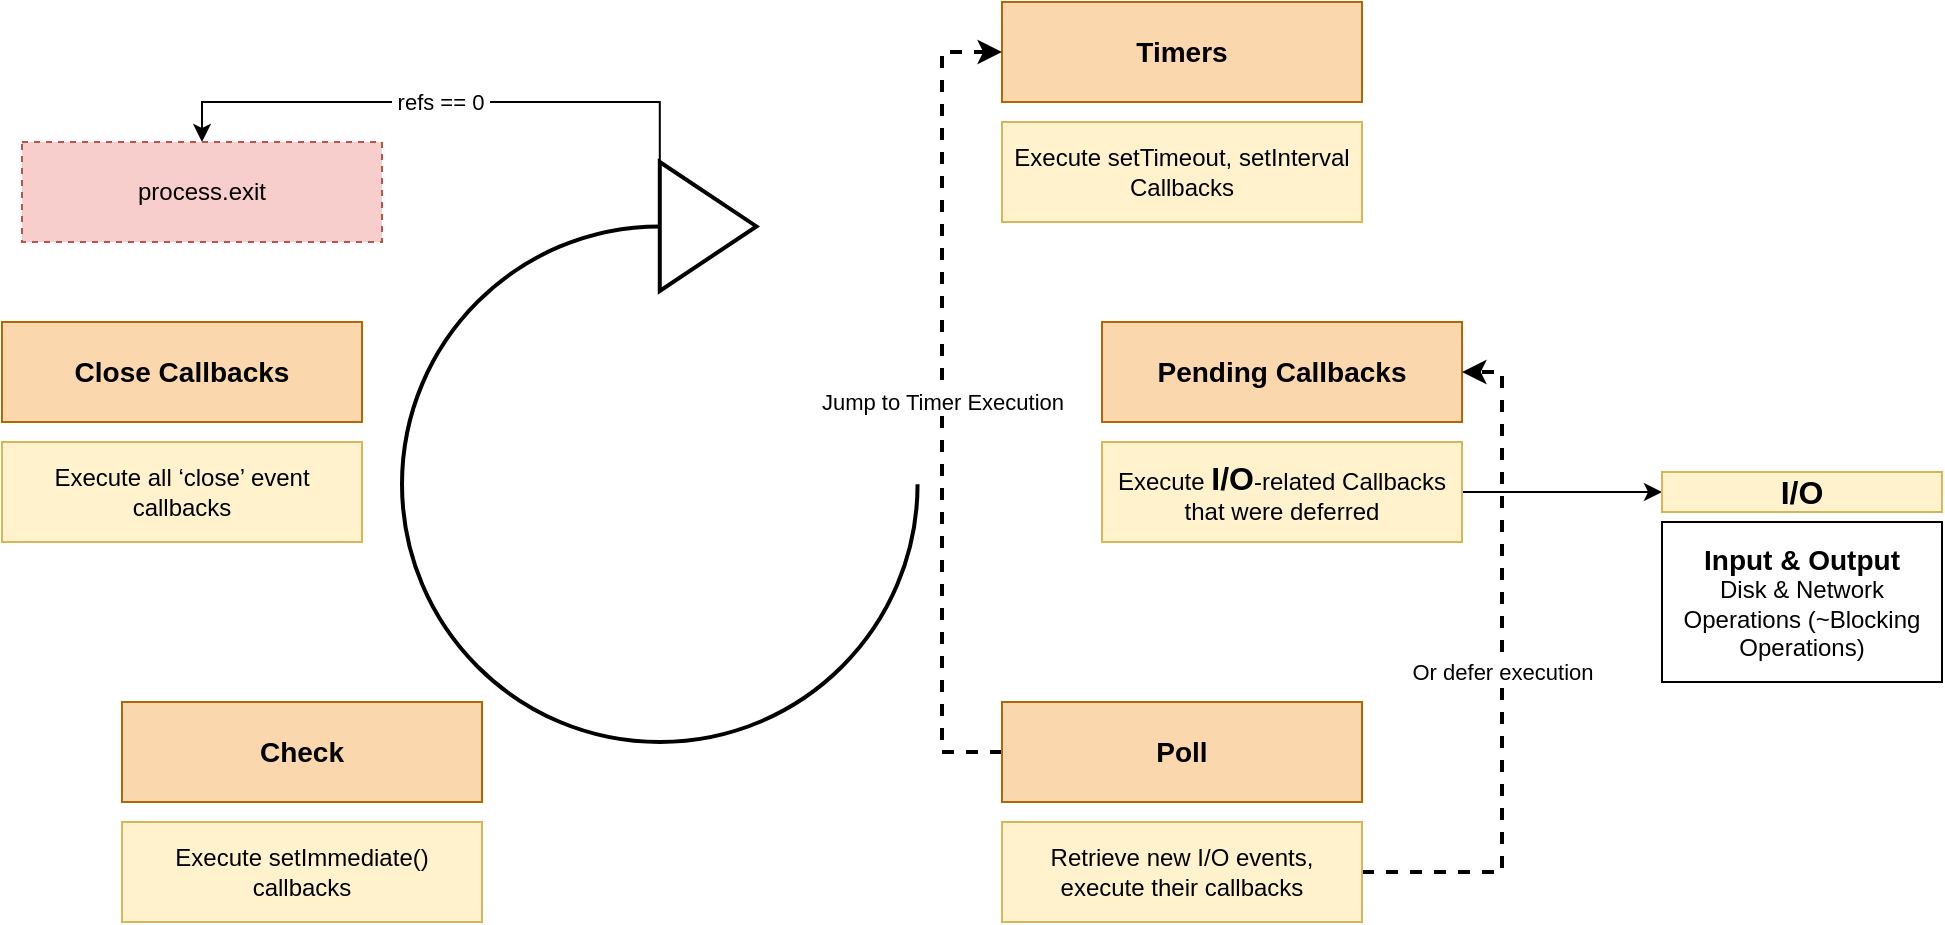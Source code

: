 <mxfile version="22.1.16" type="device">
  <diagram name="Page-1" id="1nsFzZwZqvBiQVmtA_--">
    <mxGraphModel dx="1084" dy="951" grid="1" gridSize="10" guides="1" tooltips="1" connect="1" arrows="1" fold="1" page="1" pageScale="1" pageWidth="850" pageHeight="1100" math="0" shadow="0">
      <root>
        <mxCell id="0" />
        <mxCell id="1" parent="0" />
        <mxCell id="LI2dPMh4kYfaXZQKP3Ya-19" value="&amp;nbsp;refs == 0&amp;nbsp;" style="edgeStyle=orthogonalEdgeStyle;rounded=0;orthogonalLoop=1;jettySize=auto;html=1;entryX=0.5;entryY=0;entryDx=0;entryDy=0;" edge="1" parent="1" source="LI2dPMh4kYfaXZQKP3Ya-2" target="LI2dPMh4kYfaXZQKP3Ya-5">
          <mxGeometry relative="1" as="geometry">
            <Array as="points">
              <mxPoint x="469" y="220" />
              <mxPoint x="240" y="220" />
            </Array>
          </mxGeometry>
        </mxCell>
        <mxCell id="LI2dPMh4kYfaXZQKP3Ya-2" value="" style="html=1;verticalLabelPosition=bottom;align=center;labelBackgroundColor=#ffffff;verticalAlign=top;strokeWidth=2;strokeColor=#000000;shadow=0;dashed=0;shape=mxgraph.ios7.icons.reload;" vertex="1" parent="1">
          <mxGeometry x="340" y="250" width="257.78" height="290" as="geometry" />
        </mxCell>
        <mxCell id="LI2dPMh4kYfaXZQKP3Ya-22" style="edgeStyle=orthogonalEdgeStyle;rounded=0;orthogonalLoop=1;jettySize=auto;html=1;entryX=0;entryY=0.5;entryDx=0;entryDy=0;" edge="1" parent="1" source="LI2dPMh4kYfaXZQKP3Ya-4" target="LI2dPMh4kYfaXZQKP3Ya-21">
          <mxGeometry relative="1" as="geometry" />
        </mxCell>
        <mxCell id="LI2dPMh4kYfaXZQKP3Ya-4" value="Execute &lt;b&gt;&lt;font style=&quot;font-size: 16px;&quot;&gt;I/O&lt;/font&gt;&lt;/b&gt;-related Callbacks that were deferred" style="rounded=0;whiteSpace=wrap;html=1;fillColor=#fff2cc;strokeColor=#d6b656;" vertex="1" parent="1">
          <mxGeometry x="690" y="390" width="180" height="50" as="geometry" />
        </mxCell>
        <mxCell id="LI2dPMh4kYfaXZQKP3Ya-5" value="process.exit" style="rounded=0;whiteSpace=wrap;html=1;fillColor=#f8cecc;strokeColor=#b85450;dashed=1;" vertex="1" parent="1">
          <mxGeometry x="150" y="240" width="180" height="50" as="geometry" />
        </mxCell>
        <mxCell id="LI2dPMh4kYfaXZQKP3Ya-6" value="Pending Callbacks" style="rounded=0;whiteSpace=wrap;html=1;fillColor=#fad7ac;strokeColor=#b46504;fontSize=14;fontStyle=1" vertex="1" parent="1">
          <mxGeometry x="690" y="330" width="180" height="50" as="geometry" />
        </mxCell>
        <mxCell id="LI2dPMh4kYfaXZQKP3Ya-7" value="Execute setTimeout, setInterval Callbacks" style="rounded=0;whiteSpace=wrap;html=1;fillColor=#fff2cc;strokeColor=#d6b656;" vertex="1" parent="1">
          <mxGeometry x="640" y="230" width="180" height="50" as="geometry" />
        </mxCell>
        <mxCell id="LI2dPMh4kYfaXZQKP3Ya-8" value="Timers" style="rounded=0;whiteSpace=wrap;html=1;fillColor=#fad7ac;strokeColor=#b46504;fontSize=14;fontStyle=1" vertex="1" parent="1">
          <mxGeometry x="640" y="170" width="180" height="50" as="geometry" />
        </mxCell>
        <mxCell id="LI2dPMh4kYfaXZQKP3Ya-15" value="Or defer execution" style="edgeStyle=orthogonalEdgeStyle;rounded=0;orthogonalLoop=1;jettySize=auto;html=1;entryX=1;entryY=0.5;entryDx=0;entryDy=0;dashed=1;strokeWidth=2;" edge="1" parent="1" source="LI2dPMh4kYfaXZQKP3Ya-9" target="LI2dPMh4kYfaXZQKP3Ya-6">
          <mxGeometry relative="1" as="geometry">
            <Array as="points">
              <mxPoint x="890" y="605" />
              <mxPoint x="890" y="355" />
            </Array>
          </mxGeometry>
        </mxCell>
        <mxCell id="LI2dPMh4kYfaXZQKP3Ya-9" value="Retrieve new I/O events, &lt;br&gt;execute their callbacks" style="rounded=0;whiteSpace=wrap;html=1;fillColor=#fff2cc;strokeColor=#d6b656;" vertex="1" parent="1">
          <mxGeometry x="640" y="580" width="180" height="50" as="geometry" />
        </mxCell>
        <mxCell id="LI2dPMh4kYfaXZQKP3Ya-16" value="Jump to Timer Execution" style="edgeStyle=orthogonalEdgeStyle;rounded=0;orthogonalLoop=1;jettySize=auto;html=1;entryX=0;entryY=0.5;entryDx=0;entryDy=0;dashed=1;strokeWidth=2;" edge="1" parent="1" source="LI2dPMh4kYfaXZQKP3Ya-10" target="LI2dPMh4kYfaXZQKP3Ya-8">
          <mxGeometry relative="1" as="geometry">
            <Array as="points">
              <mxPoint x="610" y="545" />
              <mxPoint x="610" y="195" />
            </Array>
          </mxGeometry>
        </mxCell>
        <mxCell id="LI2dPMh4kYfaXZQKP3Ya-10" value="Poll" style="rounded=0;whiteSpace=wrap;html=1;fillColor=#fad7ac;strokeColor=#b46504;fontSize=14;fontStyle=1" vertex="1" parent="1">
          <mxGeometry x="640" y="520" width="180" height="50" as="geometry" />
        </mxCell>
        <mxCell id="LI2dPMh4kYfaXZQKP3Ya-11" value="Execute setImmediate() callbacks" style="rounded=0;whiteSpace=wrap;html=1;fillColor=#fff2cc;strokeColor=#d6b656;" vertex="1" parent="1">
          <mxGeometry x="200" y="580" width="180" height="50" as="geometry" />
        </mxCell>
        <mxCell id="LI2dPMh4kYfaXZQKP3Ya-12" value="Check" style="rounded=0;whiteSpace=wrap;html=1;fillColor=#fad7ac;strokeColor=#b46504;fontSize=14;fontStyle=1" vertex="1" parent="1">
          <mxGeometry x="200" y="520" width="180" height="50" as="geometry" />
        </mxCell>
        <mxCell id="LI2dPMh4kYfaXZQKP3Ya-13" value="Execute all ‘close’ event callbacks" style="rounded=0;whiteSpace=wrap;html=1;fillColor=#fff2cc;strokeColor=#d6b656;" vertex="1" parent="1">
          <mxGeometry x="140" y="390" width="180" height="50" as="geometry" />
        </mxCell>
        <mxCell id="LI2dPMh4kYfaXZQKP3Ya-14" value="Close Callbacks" style="rounded=0;whiteSpace=wrap;html=1;fillColor=#fad7ac;strokeColor=#b46504;fontSize=14;fontStyle=1" vertex="1" parent="1">
          <mxGeometry x="140" y="330" width="180" height="50" as="geometry" />
        </mxCell>
        <mxCell id="LI2dPMh4kYfaXZQKP3Ya-20" value="&lt;b&gt;&lt;font style=&quot;font-size: 14px;&quot;&gt;Input &amp;amp; Output&lt;/font&gt;&lt;/b&gt;&lt;br&gt;Disk &amp;amp; Network&lt;br&gt;Operations (~Blocking &lt;br&gt;Operations)" style="whiteSpace=wrap;html=1;" vertex="1" parent="1">
          <mxGeometry x="970" y="430" width="140" height="80" as="geometry" />
        </mxCell>
        <mxCell id="LI2dPMh4kYfaXZQKP3Ya-21" value="&lt;span style=&quot;font-size: 16px;&quot;&gt;&lt;b style=&quot;font-size: 16px;&quot;&gt;I/O&lt;/b&gt;&lt;/span&gt;" style="whiteSpace=wrap;html=1;fillColor=#fff2cc;strokeColor=#d6b656;fontSize=16;" vertex="1" parent="1">
          <mxGeometry x="970" y="405" width="140" height="20" as="geometry" />
        </mxCell>
      </root>
    </mxGraphModel>
  </diagram>
</mxfile>
